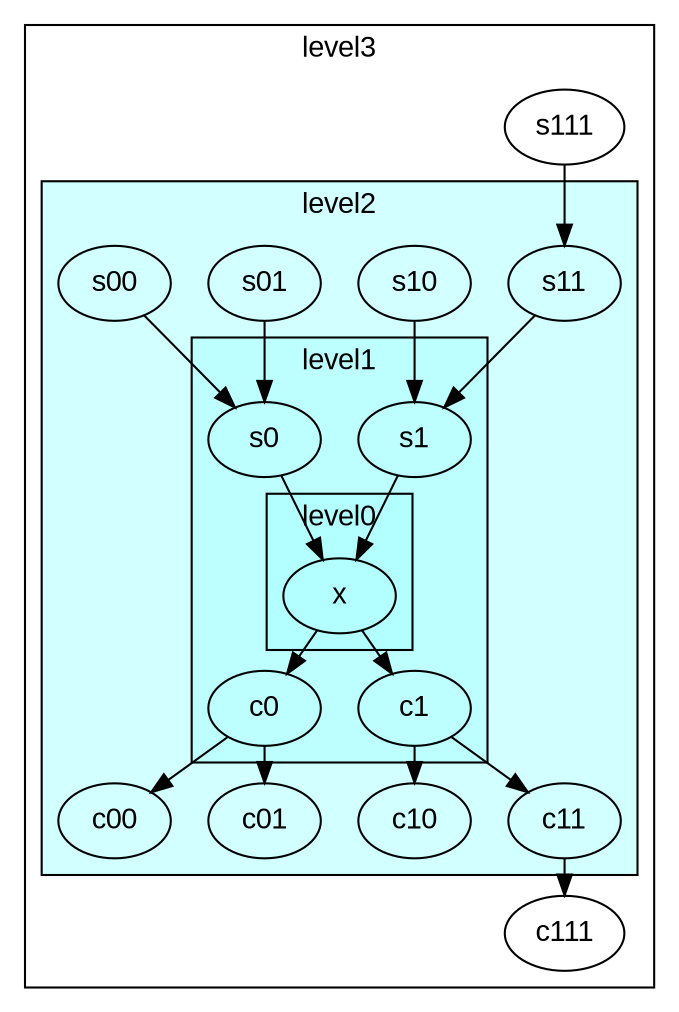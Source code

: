 digraph unix {
  graph [ dpi = 72 ]; 
  graph [nodesep = 0.25; ranksep=0.25];
  fontname="Arial"
  node [fontname="Arial"]
  edge [fontname="Arial"]
  subgraph cluster_level3_142 {
    label = "level3"; // scope
    s111_282 [
      label = "s111"; // node
    ];
    c111_302 [
      label = "c111"; // node
    ];
    subgraph cluster_level2_144 {
      label = "level2"; // scope
      style = filled;
      fillcolor = "#AAFFFF88";
      s11_285 [
        label = "s11"; // node
      ];
      s10_286 [
        label = "s10"; // node
      ];
      s01_287 [
        label = "s01"; // node
      ];
      s00_288 [
        label = "s00"; // node
      ];
      c00_298 [
        label = "c00"; // node
      ];
      c01_299 [
        label = "c01"; // node
      ];
      c10_300 [
        label = "c10"; // node
      ];
      c11_301 [
        label = "c11"; // node
      ];
      subgraph cluster_level1_146 {
        label = "level1"; // scope
        s1_291 [
          label = "s1"; // node
        ];
        s0_292 [
          label = "s0"; // node
        ];
        c0_296 [
          label = "c0"; // node
        ];
        c1_297 [
          label = "c1"; // node
        ];
        subgraph cluster_level0_148 {
          label = "level0"; // scope
          style = filled;
          fillcolor = "#AAFFFF88";
          x_295 [
            label = "x"; // node
          ];
          
        }
        
      }
      
    }
    
  }
  "s111_282" -> "s11_285";
  "s11_285" -> "s1_291";
  "s10_286" -> "s1_291";
  "s01_287" -> "s0_292";
  "s00_288" -> "s0_292";
  "c11_301" -> "c111_302";
  "s1_291" -> "x_295";
  "s0_292" -> "x_295";
  "c0_296" -> "c00_298";
  "c0_296" -> "c01_299";
  "c1_297" -> "c10_300";
  "c1_297" -> "c11_301";
  "x_295" -> "c0_296";
  "x_295" -> "c1_297";
}
